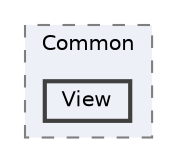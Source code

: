 digraph "C:/Users/むずでょ/Documents/Unity Projects/RMU-1-00-00-Research/Assets/RPGMaker/Codebase/Editor/Common/View"
{
 // LATEX_PDF_SIZE
  bgcolor="transparent";
  edge [fontname=Helvetica,fontsize=10,labelfontname=Helvetica,labelfontsize=10];
  node [fontname=Helvetica,fontsize=10,shape=box,height=0.2,width=0.4];
  compound=true
  subgraph clusterdir_c076aa509df1cc75b7aa2748d51beacb {
    graph [ bgcolor="#edf0f7", pencolor="grey50", label="Common", fontname=Helvetica,fontsize=10 style="filled,dashed", URL="dir_c076aa509df1cc75b7aa2748d51beacb.html",tooltip=""]
  dir_25a8ec298059f644d188228080a73c47 [label="View", fillcolor="#edf0f7", color="grey25", style="filled,bold", URL="dir_25a8ec298059f644d188228080a73c47.html",tooltip=""];
  }
}
